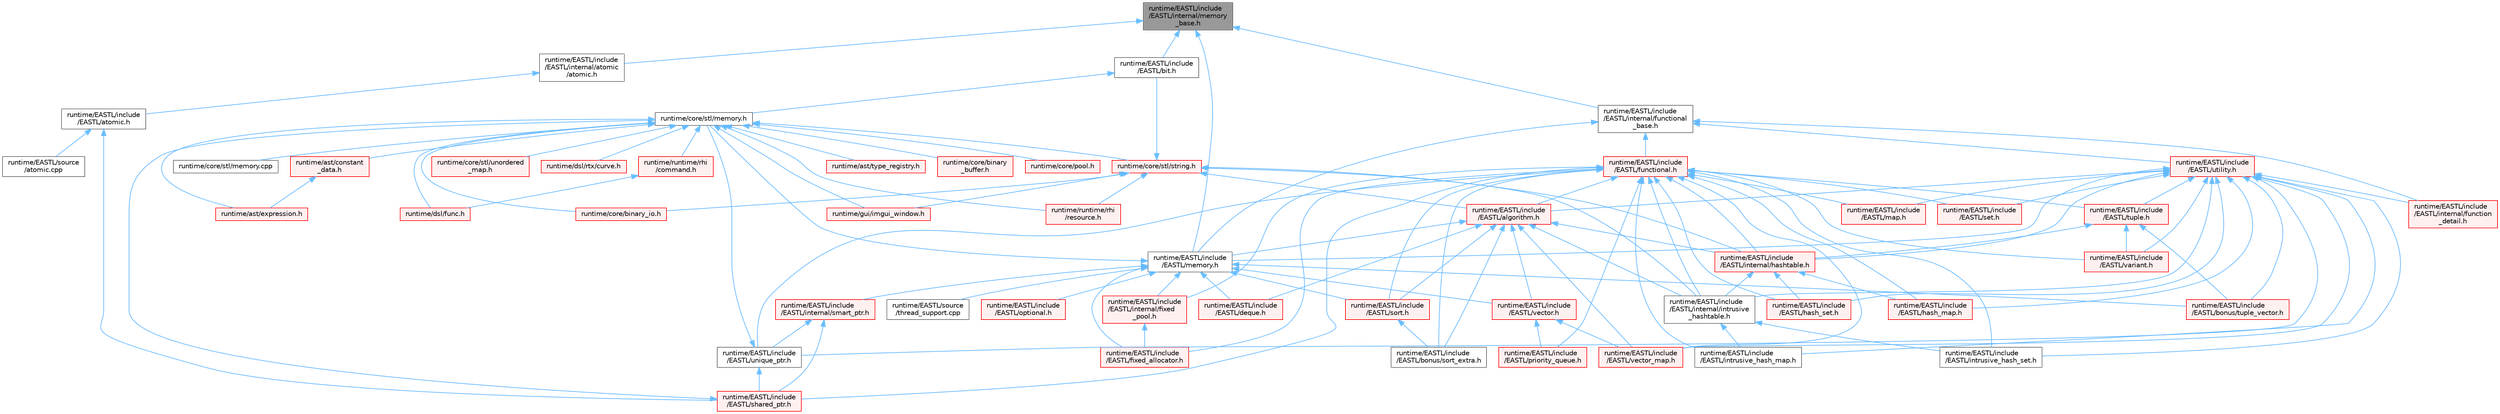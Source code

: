 digraph "runtime/EASTL/include/EASTL/internal/memory_base.h"
{
 // LATEX_PDF_SIZE
  bgcolor="transparent";
  edge [fontname=Helvetica,fontsize=10,labelfontname=Helvetica,labelfontsize=10];
  node [fontname=Helvetica,fontsize=10,shape=box,height=0.2,width=0.4];
  Node1 [id="Node000001",label="runtime/EASTL/include\l/EASTL/internal/memory\l_base.h",height=0.2,width=0.4,color="gray40", fillcolor="grey60", style="filled", fontcolor="black",tooltip=" "];
  Node1 -> Node2 [id="edge1_Node000001_Node000002",dir="back",color="steelblue1",style="solid",tooltip=" "];
  Node2 [id="Node000002",label="runtime/EASTL/include\l/EASTL/bit.h",height=0.2,width=0.4,color="grey40", fillcolor="white", style="filled",URL="$bit_8h.html",tooltip=" "];
  Node2 -> Node3 [id="edge2_Node000002_Node000003",dir="back",color="steelblue1",style="solid",tooltip=" "];
  Node3 [id="Node000003",label="runtime/core/stl/memory.h",height=0.2,width=0.4,color="grey40", fillcolor="white", style="filled",URL="$core_2stl_2memory_8h.html",tooltip=" "];
  Node3 -> Node4 [id="edge3_Node000003_Node000004",dir="back",color="steelblue1",style="solid",tooltip=" "];
  Node4 [id="Node000004",label="runtime/ast/constant\l_data.h",height=0.2,width=0.4,color="red", fillcolor="#FFF0F0", style="filled",URL="$constant__data_8h.html",tooltip=" "];
  Node4 -> Node5 [id="edge4_Node000004_Node000005",dir="back",color="steelblue1",style="solid",tooltip=" "];
  Node5 [id="Node000005",label="runtime/ast/expression.h",height=0.2,width=0.4,color="red", fillcolor="#FFF0F0", style="filled",URL="$expression_8h.html",tooltip=" "];
  Node3 -> Node5 [id="edge5_Node000003_Node000005",dir="back",color="steelblue1",style="solid",tooltip=" "];
  Node3 -> Node56 [id="edge6_Node000003_Node000056",dir="back",color="steelblue1",style="solid",tooltip=" "];
  Node56 [id="Node000056",label="runtime/ast/type_registry.h",height=0.2,width=0.4,color="red", fillcolor="#FFF0F0", style="filled",URL="$type__registry_8h.html",tooltip=" "];
  Node3 -> Node57 [id="edge7_Node000003_Node000057",dir="back",color="steelblue1",style="solid",tooltip=" "];
  Node57 [id="Node000057",label="runtime/core/binary\l_buffer.h",height=0.2,width=0.4,color="red", fillcolor="#FFF0F0", style="filled",URL="$binary__buffer_8h.html",tooltip=" "];
  Node3 -> Node59 [id="edge8_Node000003_Node000059",dir="back",color="steelblue1",style="solid",tooltip=" "];
  Node59 [id="Node000059",label="runtime/core/binary_io.h",height=0.2,width=0.4,color="red", fillcolor="#FFF0F0", style="filled",URL="$binary__io_8h.html",tooltip=" "];
  Node3 -> Node63 [id="edge9_Node000003_Node000063",dir="back",color="steelblue1",style="solid",tooltip=" "];
  Node63 [id="Node000063",label="runtime/core/pool.h",height=0.2,width=0.4,color="red", fillcolor="#FFF0F0", style="filled",URL="$core_2pool_8h.html",tooltip=" "];
  Node3 -> Node66 [id="edge10_Node000003_Node000066",dir="back",color="steelblue1",style="solid",tooltip=" "];
  Node66 [id="Node000066",label="runtime/core/stl/memory.cpp",height=0.2,width=0.4,color="grey40", fillcolor="white", style="filled",URL="$core_2stl_2memory_8cpp.html",tooltip=" "];
  Node3 -> Node67 [id="edge11_Node000003_Node000067",dir="back",color="steelblue1",style="solid",tooltip=" "];
  Node67 [id="Node000067",label="runtime/core/stl/string.h",height=0.2,width=0.4,color="red", fillcolor="#FFF0F0", style="filled",URL="$string_8h.html",tooltip=" "];
  Node67 -> Node68 [id="edge12_Node000067_Node000068",dir="back",color="steelblue1",style="solid",tooltip=" "];
  Node68 [id="Node000068",label="runtime/EASTL/include\l/EASTL/algorithm.h",height=0.2,width=0.4,color="red", fillcolor="#FFF0F0", style="filled",URL="$_e_a_s_t_l_2include_2_e_a_s_t_l_2algorithm_8h.html",tooltip=" "];
  Node68 -> Node93 [id="edge13_Node000068_Node000093",dir="back",color="steelblue1",style="solid",tooltip=" "];
  Node93 [id="Node000093",label="runtime/EASTL/include\l/EASTL/bonus/sort_extra.h",height=0.2,width=0.4,color="grey40", fillcolor="white", style="filled",URL="$sort__extra_8h.html",tooltip=" "];
  Node68 -> Node94 [id="edge14_Node000068_Node000094",dir="back",color="steelblue1",style="solid",tooltip=" "];
  Node94 [id="Node000094",label="runtime/EASTL/include\l/EASTL/deque.h",height=0.2,width=0.4,color="red", fillcolor="#FFF0F0", style="filled",URL="$_e_a_s_t_l_2include_2_e_a_s_t_l_2deque_8h.html",tooltip=" "];
  Node68 -> Node98 [id="edge15_Node000068_Node000098",dir="back",color="steelblue1",style="solid",tooltip=" "];
  Node98 [id="Node000098",label="runtime/EASTL/include\l/EASTL/internal/hashtable.h",height=0.2,width=0.4,color="red", fillcolor="#FFF0F0", style="filled",URL="$hashtable_8h.html",tooltip=" "];
  Node98 -> Node99 [id="edge16_Node000098_Node000099",dir="back",color="steelblue1",style="solid",tooltip=" "];
  Node99 [id="Node000099",label="runtime/EASTL/include\l/EASTL/hash_map.h",height=0.2,width=0.4,color="red", fillcolor="#FFF0F0", style="filled",URL="$hash__map_8h.html",tooltip=" "];
  Node98 -> Node105 [id="edge17_Node000098_Node000105",dir="back",color="steelblue1",style="solid",tooltip=" "];
  Node105 [id="Node000105",label="runtime/EASTL/include\l/EASTL/hash_set.h",height=0.2,width=0.4,color="red", fillcolor="#FFF0F0", style="filled",URL="$hash__set_8h.html",tooltip=" "];
  Node98 -> Node108 [id="edge18_Node000098_Node000108",dir="back",color="steelblue1",style="solid",tooltip=" "];
  Node108 [id="Node000108",label="runtime/EASTL/include\l/EASTL/internal/intrusive\l_hashtable.h",height=0.2,width=0.4,color="grey40", fillcolor="white", style="filled",URL="$intrusive__hashtable_8h.html",tooltip=" "];
  Node108 -> Node109 [id="edge19_Node000108_Node000109",dir="back",color="steelblue1",style="solid",tooltip=" "];
  Node109 [id="Node000109",label="runtime/EASTL/include\l/EASTL/intrusive_hash_map.h",height=0.2,width=0.4,color="grey40", fillcolor="white", style="filled",URL="$intrusive__hash__map_8h.html",tooltip=" "];
  Node108 -> Node110 [id="edge20_Node000108_Node000110",dir="back",color="steelblue1",style="solid",tooltip=" "];
  Node110 [id="Node000110",label="runtime/EASTL/include\l/EASTL/intrusive_hash_set.h",height=0.2,width=0.4,color="grey40", fillcolor="white", style="filled",URL="$intrusive__hash__set_8h.html",tooltip=" "];
  Node68 -> Node108 [id="edge21_Node000068_Node000108",dir="back",color="steelblue1",style="solid",tooltip=" "];
  Node68 -> Node125 [id="edge22_Node000068_Node000125",dir="back",color="steelblue1",style="solid",tooltip=" "];
  Node125 [id="Node000125",label="runtime/EASTL/include\l/EASTL/memory.h",height=0.2,width=0.4,color="grey40", fillcolor="white", style="filled",URL="$_e_a_s_t_l_2include_2_e_a_s_t_l_2memory_8h.html",tooltip=" "];
  Node125 -> Node126 [id="edge23_Node000125_Node000126",dir="back",color="steelblue1",style="solid",tooltip=" "];
  Node126 [id="Node000126",label="runtime/EASTL/include\l/EASTL/bonus/tuple_vector.h",height=0.2,width=0.4,color="red", fillcolor="#FFF0F0", style="filled",URL="$tuple__vector_8h.html",tooltip=" "];
  Node125 -> Node94 [id="edge24_Node000125_Node000094",dir="back",color="steelblue1",style="solid",tooltip=" "];
  Node125 -> Node128 [id="edge25_Node000125_Node000128",dir="back",color="steelblue1",style="solid",tooltip=" "];
  Node128 [id="Node000128",label="runtime/EASTL/include\l/EASTL/fixed_allocator.h",height=0.2,width=0.4,color="red", fillcolor="#FFF0F0", style="filled",URL="$fixed__allocator_8h.html",tooltip=" "];
  Node125 -> Node130 [id="edge26_Node000125_Node000130",dir="back",color="steelblue1",style="solid",tooltip=" "];
  Node130 [id="Node000130",label="runtime/EASTL/include\l/EASTL/internal/fixed\l_pool.h",height=0.2,width=0.4,color="red", fillcolor="#FFF0F0", style="filled",URL="$fixed__pool_8h.html",tooltip=" "];
  Node130 -> Node128 [id="edge27_Node000130_Node000128",dir="back",color="steelblue1",style="solid",tooltip=" "];
  Node125 -> Node135 [id="edge28_Node000125_Node000135",dir="back",color="steelblue1",style="solid",tooltip=" "];
  Node135 [id="Node000135",label="runtime/EASTL/include\l/EASTL/internal/smart_ptr.h",height=0.2,width=0.4,color="red", fillcolor="#FFF0F0", style="filled",URL="$smart__ptr_8h.html",tooltip=" "];
  Node135 -> Node141 [id="edge29_Node000135_Node000141",dir="back",color="steelblue1",style="solid",tooltip=" "];
  Node141 [id="Node000141",label="runtime/EASTL/include\l/EASTL/shared_ptr.h",height=0.2,width=0.4,color="red", fillcolor="#FFF0F0", style="filled",URL="$shared__ptr_8h.html",tooltip=" "];
  Node141 -> Node3 [id="edge30_Node000141_Node000003",dir="back",color="steelblue1",style="solid",tooltip=" "];
  Node135 -> Node143 [id="edge31_Node000135_Node000143",dir="back",color="steelblue1",style="solid",tooltip=" "];
  Node143 [id="Node000143",label="runtime/EASTL/include\l/EASTL/unique_ptr.h",height=0.2,width=0.4,color="grey40", fillcolor="white", style="filled",URL="$unique__ptr_8h.html",tooltip=" "];
  Node143 -> Node141 [id="edge32_Node000143_Node000141",dir="back",color="steelblue1",style="solid",tooltip=" "];
  Node143 -> Node3 [id="edge33_Node000143_Node000003",dir="back",color="steelblue1",style="solid",tooltip=" "];
  Node125 -> Node144 [id="edge34_Node000125_Node000144",dir="back",color="steelblue1",style="solid",tooltip=" "];
  Node144 [id="Node000144",label="runtime/EASTL/include\l/EASTL/optional.h",height=0.2,width=0.4,color="red", fillcolor="#FFF0F0", style="filled",URL="$_e_a_s_t_l_2include_2_e_a_s_t_l_2optional_8h.html",tooltip=" "];
  Node125 -> Node151 [id="edge35_Node000125_Node000151",dir="back",color="steelblue1",style="solid",tooltip=" "];
  Node151 [id="Node000151",label="runtime/EASTL/include\l/EASTL/sort.h",height=0.2,width=0.4,color="red", fillcolor="#FFF0F0", style="filled",URL="$sort_8h.html",tooltip=" "];
  Node151 -> Node93 [id="edge36_Node000151_Node000093",dir="back",color="steelblue1",style="solid",tooltip=" "];
  Node125 -> Node153 [id="edge37_Node000125_Node000153",dir="back",color="steelblue1",style="solid",tooltip=" "];
  Node153 [id="Node000153",label="runtime/EASTL/include\l/EASTL/vector.h",height=0.2,width=0.4,color="red", fillcolor="#FFF0F0", style="filled",URL="$_e_a_s_t_l_2include_2_e_a_s_t_l_2vector_8h.html",tooltip=" "];
  Node153 -> Node155 [id="edge38_Node000153_Node000155",dir="back",color="steelblue1",style="solid",tooltip=" "];
  Node155 [id="Node000155",label="runtime/EASTL/include\l/EASTL/priority_queue.h",height=0.2,width=0.4,color="red", fillcolor="#FFF0F0", style="filled",URL="$_e_a_s_t_l_2include_2_e_a_s_t_l_2priority__queue_8h.html",tooltip=" "];
  Node153 -> Node159 [id="edge39_Node000153_Node000159",dir="back",color="steelblue1",style="solid",tooltip=" "];
  Node159 [id="Node000159",label="runtime/EASTL/include\l/EASTL/vector_map.h",height=0.2,width=0.4,color="red", fillcolor="#FFF0F0", style="filled",URL="$_e_a_s_t_l_2include_2_e_a_s_t_l_2vector__map_8h.html",tooltip=" "];
  Node125 -> Node165 [id="edge40_Node000125_Node000165",dir="back",color="steelblue1",style="solid",tooltip=" "];
  Node165 [id="Node000165",label="runtime/EASTL/source\l/thread_support.cpp",height=0.2,width=0.4,color="grey40", fillcolor="white", style="filled",URL="$thread__support_8cpp.html",tooltip=" "];
  Node125 -> Node3 [id="edge41_Node000125_Node000003",dir="back",color="steelblue1",style="solid",tooltip=" "];
  Node68 -> Node151 [id="edge42_Node000068_Node000151",dir="back",color="steelblue1",style="solid",tooltip=" "];
  Node68 -> Node153 [id="edge43_Node000068_Node000153",dir="back",color="steelblue1",style="solid",tooltip=" "];
  Node68 -> Node159 [id="edge44_Node000068_Node000159",dir="back",color="steelblue1",style="solid",tooltip=" "];
  Node67 -> Node2 [id="edge45_Node000067_Node000002",dir="back",color="steelblue1",style="solid",tooltip=" "];
  Node67 -> Node98 [id="edge46_Node000067_Node000098",dir="back",color="steelblue1",style="solid",tooltip=" "];
  Node67 -> Node108 [id="edge47_Node000067_Node000108",dir="back",color="steelblue1",style="solid",tooltip=" "];
  Node67 -> Node59 [id="edge48_Node000067_Node000059",dir="back",color="steelblue1",style="solid",tooltip=" "];
  Node67 -> Node47 [id="edge49_Node000067_Node000047",dir="back",color="steelblue1",style="solid",tooltip=" "];
  Node47 [id="Node000047",label="runtime/gui/imgui_window.h",height=0.2,width=0.4,color="red", fillcolor="#FFF0F0", style="filled",URL="$imgui__window_8h.html",tooltip=" "];
  Node67 -> Node216 [id="edge50_Node000067_Node000216",dir="back",color="steelblue1",style="solid",tooltip=" "];
  Node216 [id="Node000216",label="runtime/runtime/rhi\l/resource.h",height=0.2,width=0.4,color="red", fillcolor="#FFF0F0", style="filled",URL="$runtime_2rhi_2resource_8h.html",tooltip=" "];
  Node3 -> Node88 [id="edge51_Node000003_Node000088",dir="back",color="steelblue1",style="solid",tooltip=" "];
  Node88 [id="Node000088",label="runtime/core/stl/unordered\l_map.h",height=0.2,width=0.4,color="red", fillcolor="#FFF0F0", style="filled",URL="$core_2stl_2unordered__map_8h.html",tooltip=" "];
  Node3 -> Node9 [id="edge52_Node000003_Node000009",dir="back",color="steelblue1",style="solid",tooltip=" "];
  Node9 [id="Node000009",label="runtime/dsl/func.h",height=0.2,width=0.4,color="red", fillcolor="#FFF0F0", style="filled",URL="$func_8h.html",tooltip=" "];
  Node3 -> Node38 [id="edge53_Node000003_Node000038",dir="back",color="steelblue1",style="solid",tooltip=" "];
  Node38 [id="Node000038",label="runtime/dsl/rtx/curve.h",height=0.2,width=0.4,color="red", fillcolor="#FFF0F0", style="filled",URL="$dsl_2rtx_2curve_8h.html",tooltip=" "];
  Node3 -> Node47 [id="edge54_Node000003_Node000047",dir="back",color="steelblue1",style="solid",tooltip=" "];
  Node3 -> Node73 [id="edge55_Node000003_Node000073",dir="back",color="steelblue1",style="solid",tooltip=" "];
  Node73 [id="Node000073",label="runtime/runtime/rhi\l/command.h",height=0.2,width=0.4,color="red", fillcolor="#FFF0F0", style="filled",URL="$command_8h.html",tooltip=" "];
  Node73 -> Node9 [id="edge56_Node000073_Node000009",dir="back",color="steelblue1",style="solid",tooltip=" "];
  Node3 -> Node216 [id="edge57_Node000003_Node000216",dir="back",color="steelblue1",style="solid",tooltip=" "];
  Node1 -> Node168 [id="edge58_Node000001_Node000168",dir="back",color="steelblue1",style="solid",tooltip=" "];
  Node168 [id="Node000168",label="runtime/EASTL/include\l/EASTL/internal/atomic\l/atomic.h",height=0.2,width=0.4,color="grey40", fillcolor="white", style="filled",URL="$_e_a_s_t_l_2include_2_e_a_s_t_l_2internal_2atomic_2atomic_8h.html",tooltip=" "];
  Node168 -> Node169 [id="edge59_Node000168_Node000169",dir="back",color="steelblue1",style="solid",tooltip=" "];
  Node169 [id="Node000169",label="runtime/EASTL/include\l/EASTL/atomic.h",height=0.2,width=0.4,color="grey40", fillcolor="white", style="filled",URL="$_e_a_s_t_l_2include_2_e_a_s_t_l_2atomic_8h.html",tooltip=" "];
  Node169 -> Node141 [id="edge60_Node000169_Node000141",dir="back",color="steelblue1",style="solid",tooltip=" "];
  Node169 -> Node170 [id="edge61_Node000169_Node000170",dir="back",color="steelblue1",style="solid",tooltip=" "];
  Node170 [id="Node000170",label="runtime/EASTL/source\l/atomic.cpp",height=0.2,width=0.4,color="grey40", fillcolor="white", style="filled",URL="$atomic_8cpp.html",tooltip=" "];
  Node1 -> Node474 [id="edge62_Node000001_Node000474",dir="back",color="steelblue1",style="solid",tooltip=" "];
  Node474 [id="Node000474",label="runtime/EASTL/include\l/EASTL/internal/functional\l_base.h",height=0.2,width=0.4,color="grey40", fillcolor="white", style="filled",URL="$functional__base_8h.html",tooltip=" "];
  Node474 -> Node475 [id="edge63_Node000474_Node000475",dir="back",color="steelblue1",style="solid",tooltip=" "];
  Node475 [id="Node000475",label="runtime/EASTL/include\l/EASTL/functional.h",height=0.2,width=0.4,color="red", fillcolor="#FFF0F0", style="filled",URL="$_e_a_s_t_l_2include_2_e_a_s_t_l_2functional_8h.html",tooltip=" "];
  Node475 -> Node68 [id="edge64_Node000475_Node000068",dir="back",color="steelblue1",style="solid",tooltip=" "];
  Node475 -> Node93 [id="edge65_Node000475_Node000093",dir="back",color="steelblue1",style="solid",tooltip=" "];
  Node475 -> Node128 [id="edge66_Node000475_Node000128",dir="back",color="steelblue1",style="solid",tooltip=" "];
  Node475 -> Node99 [id="edge67_Node000475_Node000099",dir="back",color="steelblue1",style="solid",tooltip=" "];
  Node475 -> Node105 [id="edge68_Node000475_Node000105",dir="back",color="steelblue1",style="solid",tooltip=" "];
  Node475 -> Node130 [id="edge69_Node000475_Node000130",dir="back",color="steelblue1",style="solid",tooltip=" "];
  Node475 -> Node98 [id="edge70_Node000475_Node000098",dir="back",color="steelblue1",style="solid",tooltip=" "];
  Node475 -> Node108 [id="edge71_Node000475_Node000108",dir="back",color="steelblue1",style="solid",tooltip=" "];
  Node475 -> Node109 [id="edge72_Node000475_Node000109",dir="back",color="steelblue1",style="solid",tooltip=" "];
  Node475 -> Node110 [id="edge73_Node000475_Node000110",dir="back",color="steelblue1",style="solid",tooltip=" "];
  Node475 -> Node113 [id="edge74_Node000475_Node000113",dir="back",color="steelblue1",style="solid",tooltip=" "];
  Node113 [id="Node000113",label="runtime/EASTL/include\l/EASTL/map.h",height=0.2,width=0.4,color="red", fillcolor="#FFF0F0", style="filled",URL="$_e_a_s_t_l_2include_2_e_a_s_t_l_2map_8h.html",tooltip=" "];
  Node475 -> Node155 [id="edge75_Node000475_Node000155",dir="back",color="steelblue1",style="solid",tooltip=" "];
  Node475 -> Node117 [id="edge76_Node000475_Node000117",dir="back",color="steelblue1",style="solid",tooltip=" "];
  Node117 [id="Node000117",label="runtime/EASTL/include\l/EASTL/set.h",height=0.2,width=0.4,color="red", fillcolor="#FFF0F0", style="filled",URL="$set_8h.html",tooltip=" "];
  Node475 -> Node141 [id="edge77_Node000475_Node000141",dir="back",color="steelblue1",style="solid",tooltip=" "];
  Node475 -> Node151 [id="edge78_Node000475_Node000151",dir="back",color="steelblue1",style="solid",tooltip=" "];
  Node475 -> Node476 [id="edge79_Node000475_Node000476",dir="back",color="steelblue1",style="solid",tooltip=" "];
  Node476 [id="Node000476",label="runtime/EASTL/include\l/EASTL/tuple.h",height=0.2,width=0.4,color="red", fillcolor="#FFF0F0", style="filled",URL="$tuple_8h.html",tooltip=" "];
  Node476 -> Node126 [id="edge80_Node000476_Node000126",dir="back",color="steelblue1",style="solid",tooltip=" "];
  Node476 -> Node98 [id="edge81_Node000476_Node000098",dir="back",color="steelblue1",style="solid",tooltip=" "];
  Node476 -> Node71 [id="edge82_Node000476_Node000071",dir="back",color="steelblue1",style="solid",tooltip=" "];
  Node71 [id="Node000071",label="runtime/EASTL/include\l/EASTL/variant.h",height=0.2,width=0.4,color="red", fillcolor="#FFF0F0", style="filled",URL="$_e_a_s_t_l_2include_2_e_a_s_t_l_2variant_8h.html",tooltip=" "];
  Node475 -> Node143 [id="edge83_Node000475_Node000143",dir="back",color="steelblue1",style="solid",tooltip=" "];
  Node475 -> Node71 [id="edge84_Node000475_Node000071",dir="back",color="steelblue1",style="solid",tooltip=" "];
  Node475 -> Node159 [id="edge85_Node000475_Node000159",dir="back",color="steelblue1",style="solid",tooltip=" "];
  Node474 -> Node479 [id="edge86_Node000474_Node000479",dir="back",color="steelblue1",style="solid",tooltip=" "];
  Node479 [id="Node000479",label="runtime/EASTL/include\l/EASTL/internal/function\l_detail.h",height=0.2,width=0.4,color="red", fillcolor="#FFF0F0", style="filled",URL="$function__detail_8h.html",tooltip=" "];
  Node474 -> Node125 [id="edge87_Node000474_Node000125",dir="back",color="steelblue1",style="solid",tooltip=" "];
  Node474 -> Node482 [id="edge88_Node000474_Node000482",dir="back",color="steelblue1",style="solid",tooltip=" "];
  Node482 [id="Node000482",label="runtime/EASTL/include\l/EASTL/utility.h",height=0.2,width=0.4,color="red", fillcolor="#FFF0F0", style="filled",URL="$_e_a_s_t_l_2include_2_e_a_s_t_l_2utility_8h.html",tooltip=" "];
  Node482 -> Node68 [id="edge89_Node000482_Node000068",dir="back",color="steelblue1",style="solid",tooltip=" "];
  Node482 -> Node126 [id="edge90_Node000482_Node000126",dir="back",color="steelblue1",style="solid",tooltip=" "];
  Node482 -> Node99 [id="edge91_Node000482_Node000099",dir="back",color="steelblue1",style="solid",tooltip=" "];
  Node482 -> Node105 [id="edge92_Node000482_Node000105",dir="back",color="steelblue1",style="solid",tooltip=" "];
  Node482 -> Node479 [id="edge93_Node000482_Node000479",dir="back",color="steelblue1",style="solid",tooltip=" "];
  Node482 -> Node98 [id="edge94_Node000482_Node000098",dir="back",color="steelblue1",style="solid",tooltip=" "];
  Node482 -> Node108 [id="edge95_Node000482_Node000108",dir="back",color="steelblue1",style="solid",tooltip=" "];
  Node482 -> Node109 [id="edge96_Node000482_Node000109",dir="back",color="steelblue1",style="solid",tooltip=" "];
  Node482 -> Node110 [id="edge97_Node000482_Node000110",dir="back",color="steelblue1",style="solid",tooltip=" "];
  Node482 -> Node113 [id="edge98_Node000482_Node000113",dir="back",color="steelblue1",style="solid",tooltip=" "];
  Node482 -> Node125 [id="edge99_Node000482_Node000125",dir="back",color="steelblue1",style="solid",tooltip=" "];
  Node482 -> Node117 [id="edge100_Node000482_Node000117",dir="back",color="steelblue1",style="solid",tooltip=" "];
  Node482 -> Node476 [id="edge101_Node000482_Node000476",dir="back",color="steelblue1",style="solid",tooltip=" "];
  Node482 -> Node143 [id="edge102_Node000482_Node000143",dir="back",color="steelblue1",style="solid",tooltip=" "];
  Node482 -> Node71 [id="edge103_Node000482_Node000071",dir="back",color="steelblue1",style="solid",tooltip=" "];
  Node482 -> Node159 [id="edge104_Node000482_Node000159",dir="back",color="steelblue1",style="solid",tooltip=" "];
  Node1 -> Node125 [id="edge105_Node000001_Node000125",dir="back",color="steelblue1",style="solid",tooltip=" "];
}
